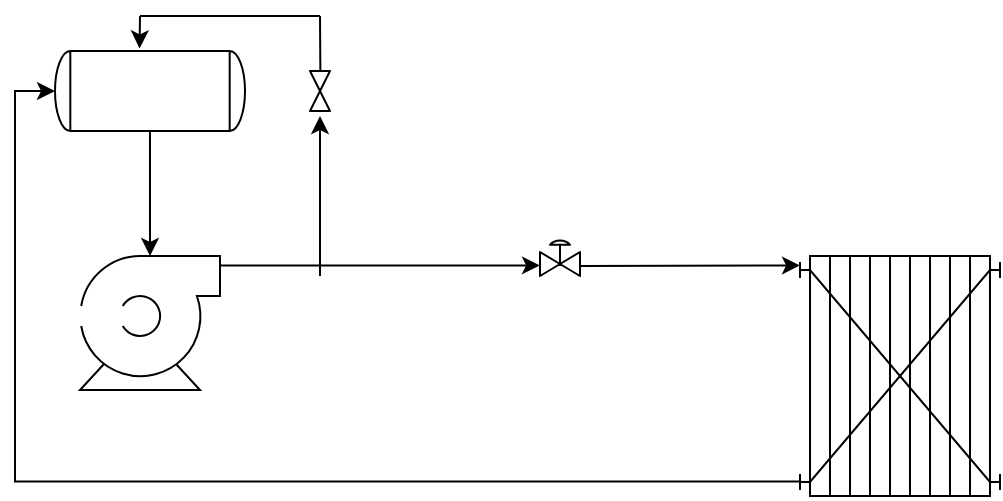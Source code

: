 <mxfile version="22.1.18" type="github">
  <diagram name="Page-1" id="55slGVnWkIRkAtyEGwrG">
    <mxGraphModel dx="681" dy="433" grid="1" gridSize="10" guides="1" tooltips="1" connect="1" arrows="1" fold="1" page="1" pageScale="1" pageWidth="850" pageHeight="1100" math="0" shadow="0">
      <root>
        <mxCell id="0" />
        <mxCell id="1" parent="0" />
        <mxCell id="x8eyKuJa9VGyMywJPDEX-1" value="" style="shape=mxgraph.pid.pumps.centrifugal_pump_1;html=1;pointerEvents=1;align=center;verticalLabelPosition=bottom;verticalAlign=top;dashed=0;" parent="1" vertex="1">
          <mxGeometry x="120" y="140" width="70" height="67" as="geometry" />
        </mxCell>
        <mxCell id="x8eyKuJa9VGyMywJPDEX-2" value="" style="shape=mxgraph.pid.heat_exchangers.plate_and_frame_heat_exchanger;html=1;pointerEvents=1;align=center;verticalLabelPosition=bottom;verticalAlign=top;dashed=0;" parent="1" vertex="1">
          <mxGeometry x="480" y="140" width="100" height="120" as="geometry" />
        </mxCell>
        <mxCell id="x8eyKuJa9VGyMywJPDEX-8" style="edgeStyle=orthogonalEdgeStyle;rounded=0;orthogonalLoop=1;jettySize=auto;html=1;exitX=1;exitY=0.5;exitDx=0;exitDy=0;exitPerimeter=0;" parent="1" source="x8eyKuJa9VGyMywJPDEX-4" target="x8eyKuJa9VGyMywJPDEX-1" edge="1">
          <mxGeometry relative="1" as="geometry" />
        </mxCell>
        <mxCell id="x8eyKuJa9VGyMywJPDEX-4" value="" style="shape=mxgraph.pid.vessels.tank;html=1;pointerEvents=1;align=center;verticalLabelPosition=bottom;verticalAlign=top;dashed=0;rotation=90;" parent="1" vertex="1">
          <mxGeometry x="135" y="10" width="40" height="95" as="geometry" />
        </mxCell>
        <mxCell id="x8eyKuJa9VGyMywJPDEX-18" style="edgeStyle=orthogonalEdgeStyle;rounded=0;orthogonalLoop=1;jettySize=auto;html=1;exitX=0;exitY=0.94;exitDx=0;exitDy=0;exitPerimeter=0;entryX=0.5;entryY=1;entryDx=0;entryDy=0;entryPerimeter=0;" parent="1" source="x8eyKuJa9VGyMywJPDEX-2" target="x8eyKuJa9VGyMywJPDEX-4" edge="1">
          <mxGeometry relative="1" as="geometry" />
        </mxCell>
        <mxCell id="PKg9w4D5xkavSkbl6z_I-23" value="" style="endArrow=classic;html=1;rounded=0;exitX=1;exitY=0;exitDx=0;exitDy=0;exitPerimeter=0;" edge="1" parent="1">
          <mxGeometry width="50" height="50" relative="1" as="geometry">
            <mxPoint x="190" y="144.69" as="sourcePoint" />
            <mxPoint x="350" y="144.69" as="targetPoint" />
            <Array as="points">
              <mxPoint x="240" y="144.69" />
            </Array>
          </mxGeometry>
        </mxCell>
        <mxCell id="PKg9w4D5xkavSkbl6z_I-24" value="" style="endArrow=classic;html=1;rounded=0;exitX=0;exitY=0.5;exitDx=0;exitDy=0;" edge="1" parent="1">
          <mxGeometry width="50" height="50" relative="1" as="geometry">
            <mxPoint x="370" y="145" as="sourcePoint" />
            <mxPoint x="480" y="144.69" as="targetPoint" />
          </mxGeometry>
        </mxCell>
        <mxCell id="PKg9w4D5xkavSkbl6z_I-26" value="" style="verticalLabelPosition=bottom;align=center;html=1;verticalAlign=top;pointerEvents=1;dashed=0;shape=mxgraph.pid2valves.valve;valveType=gate;actuator=diaph" vertex="1" parent="1">
          <mxGeometry x="350" y="130" width="20" height="20" as="geometry" />
        </mxCell>
        <mxCell id="PKg9w4D5xkavSkbl6z_I-27" value="" style="verticalLabelPosition=bottom;align=center;html=1;verticalAlign=top;pointerEvents=1;dashed=0;shape=mxgraph.pid2valves.valve;valveType=gate;rotation=90;" vertex="1" parent="1">
          <mxGeometry x="230" y="52.5" width="20" height="10" as="geometry" />
        </mxCell>
        <mxCell id="PKg9w4D5xkavSkbl6z_I-31" value="" style="endArrow=classic;html=1;rounded=0;" edge="1" parent="1">
          <mxGeometry width="50" height="50" relative="1" as="geometry">
            <mxPoint x="240" y="150" as="sourcePoint" />
            <mxPoint x="240" y="70" as="targetPoint" />
          </mxGeometry>
        </mxCell>
        <mxCell id="PKg9w4D5xkavSkbl6z_I-37" value="" style="endArrow=none;html=1;rounded=0;" edge="1" parent="1">
          <mxGeometry width="50" height="50" relative="1" as="geometry">
            <mxPoint x="240.18" y="47.5" as="sourcePoint" />
            <mxPoint x="240" y="20" as="targetPoint" />
          </mxGeometry>
        </mxCell>
        <mxCell id="PKg9w4D5xkavSkbl6z_I-38" value="" style="endArrow=none;html=1;rounded=0;" edge="1" parent="1">
          <mxGeometry width="50" height="50" relative="1" as="geometry">
            <mxPoint x="240" y="20" as="sourcePoint" />
            <mxPoint x="150" y="20" as="targetPoint" />
          </mxGeometry>
        </mxCell>
        <mxCell id="PKg9w4D5xkavSkbl6z_I-39" value="" style="endArrow=classic;html=1;rounded=0;entryX=-0.032;entryY=0.555;entryDx=0;entryDy=0;entryPerimeter=0;" edge="1" parent="1" target="x8eyKuJa9VGyMywJPDEX-4">
          <mxGeometry width="50" height="50" relative="1" as="geometry">
            <mxPoint x="150" y="20" as="sourcePoint" />
            <mxPoint x="150" y="30" as="targetPoint" />
          </mxGeometry>
        </mxCell>
      </root>
    </mxGraphModel>
  </diagram>
</mxfile>

